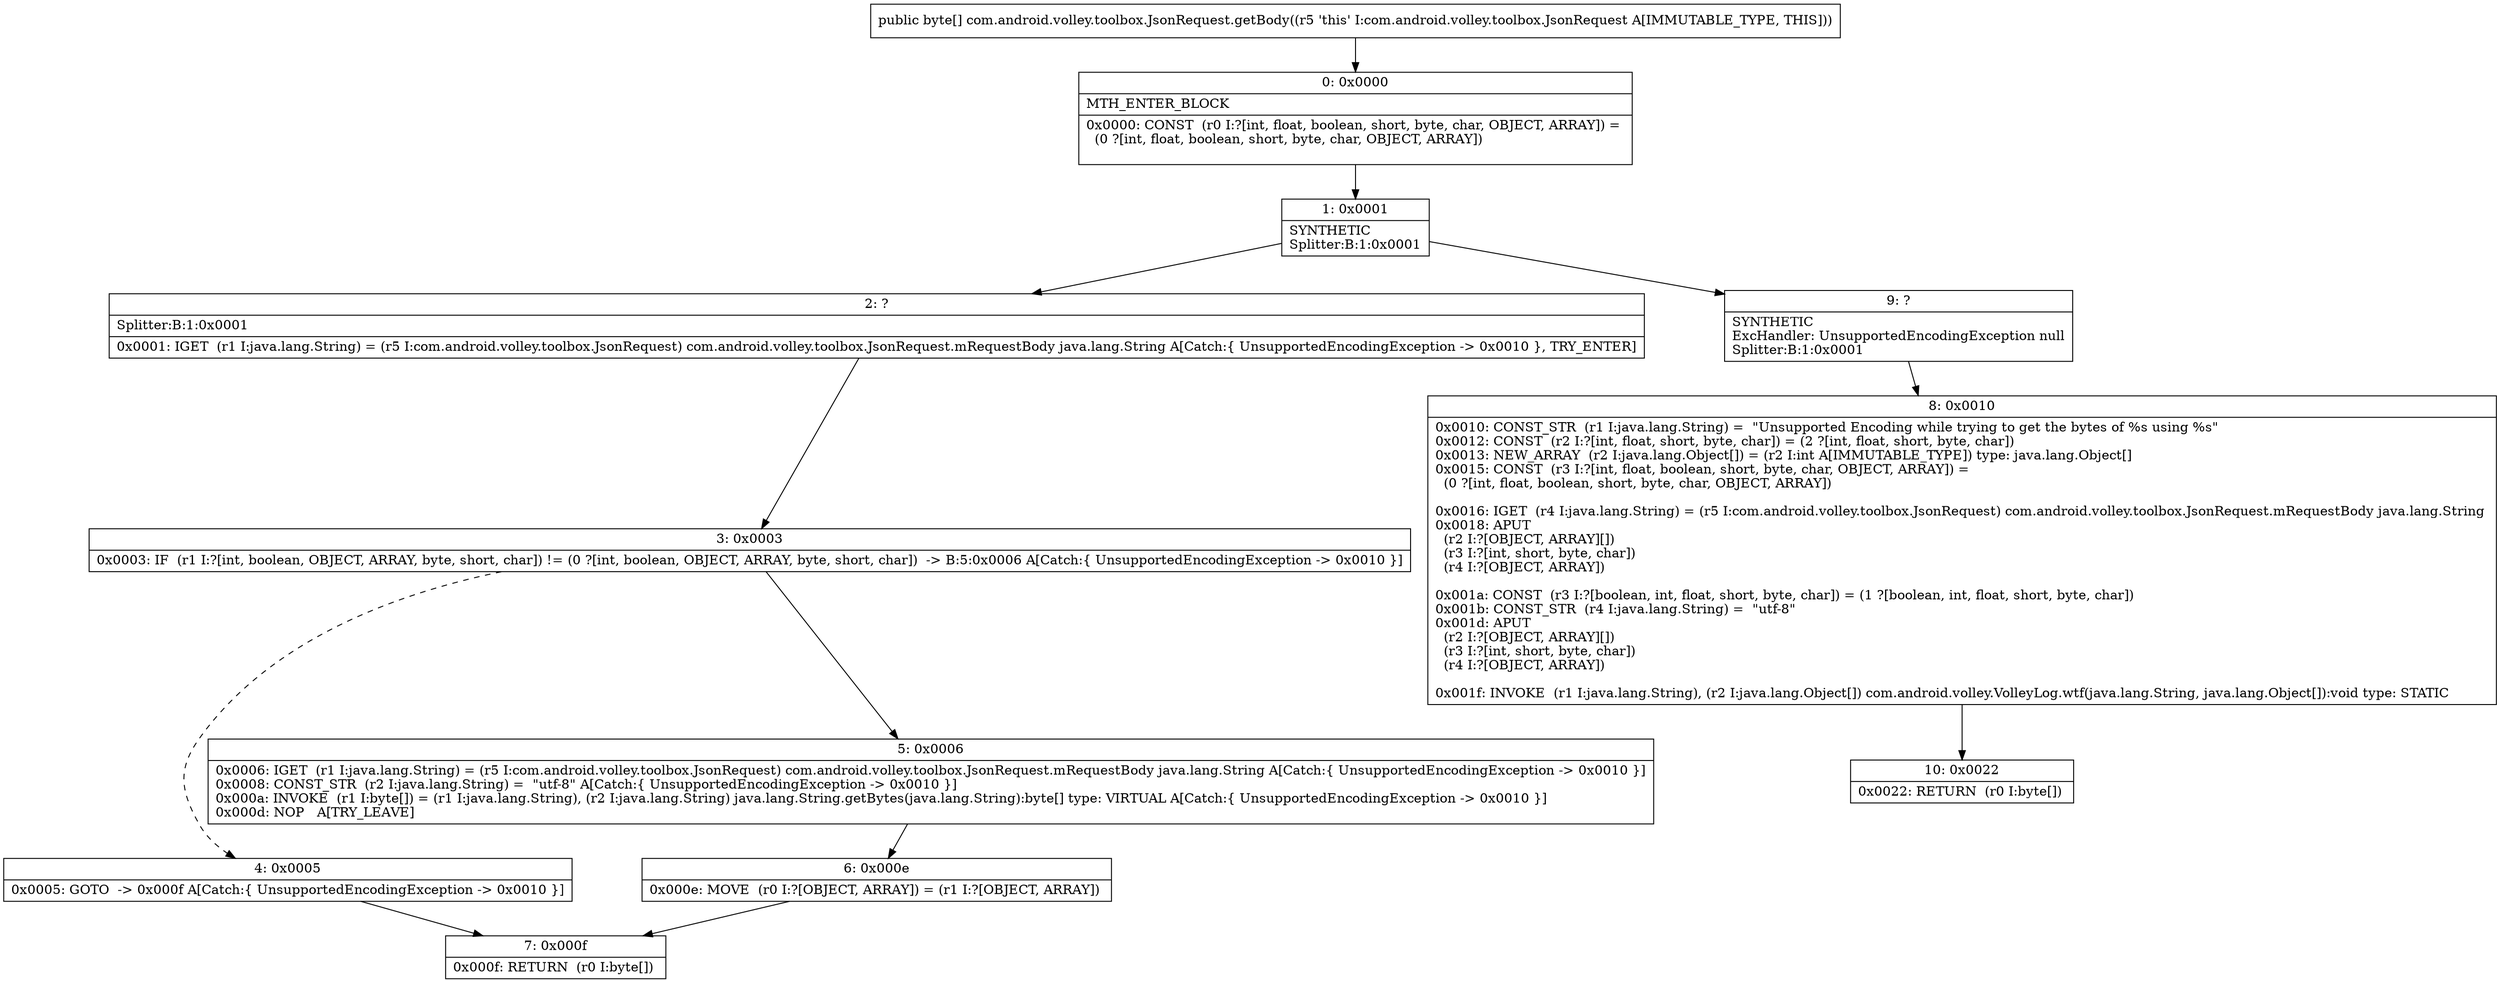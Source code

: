 digraph "CFG forcom.android.volley.toolbox.JsonRequest.getBody()[B" {
Node_0 [shape=record,label="{0\:\ 0x0000|MTH_ENTER_BLOCK\l|0x0000: CONST  (r0 I:?[int, float, boolean, short, byte, char, OBJECT, ARRAY]) = \l  (0 ?[int, float, boolean, short, byte, char, OBJECT, ARRAY])\l \l}"];
Node_1 [shape=record,label="{1\:\ 0x0001|SYNTHETIC\lSplitter:B:1:0x0001\l}"];
Node_2 [shape=record,label="{2\:\ ?|Splitter:B:1:0x0001\l|0x0001: IGET  (r1 I:java.lang.String) = (r5 I:com.android.volley.toolbox.JsonRequest) com.android.volley.toolbox.JsonRequest.mRequestBody java.lang.String A[Catch:\{ UnsupportedEncodingException \-\> 0x0010 \}, TRY_ENTER]\l}"];
Node_3 [shape=record,label="{3\:\ 0x0003|0x0003: IF  (r1 I:?[int, boolean, OBJECT, ARRAY, byte, short, char]) != (0 ?[int, boolean, OBJECT, ARRAY, byte, short, char])  \-\> B:5:0x0006 A[Catch:\{ UnsupportedEncodingException \-\> 0x0010 \}]\l}"];
Node_4 [shape=record,label="{4\:\ 0x0005|0x0005: GOTO  \-\> 0x000f A[Catch:\{ UnsupportedEncodingException \-\> 0x0010 \}]\l}"];
Node_5 [shape=record,label="{5\:\ 0x0006|0x0006: IGET  (r1 I:java.lang.String) = (r5 I:com.android.volley.toolbox.JsonRequest) com.android.volley.toolbox.JsonRequest.mRequestBody java.lang.String A[Catch:\{ UnsupportedEncodingException \-\> 0x0010 \}]\l0x0008: CONST_STR  (r2 I:java.lang.String) =  \"utf\-8\" A[Catch:\{ UnsupportedEncodingException \-\> 0x0010 \}]\l0x000a: INVOKE  (r1 I:byte[]) = (r1 I:java.lang.String), (r2 I:java.lang.String) java.lang.String.getBytes(java.lang.String):byte[] type: VIRTUAL A[Catch:\{ UnsupportedEncodingException \-\> 0x0010 \}]\l0x000d: NOP   A[TRY_LEAVE]\l}"];
Node_6 [shape=record,label="{6\:\ 0x000e|0x000e: MOVE  (r0 I:?[OBJECT, ARRAY]) = (r1 I:?[OBJECT, ARRAY]) \l}"];
Node_7 [shape=record,label="{7\:\ 0x000f|0x000f: RETURN  (r0 I:byte[]) \l}"];
Node_8 [shape=record,label="{8\:\ 0x0010|0x0010: CONST_STR  (r1 I:java.lang.String) =  \"Unsupported Encoding while trying to get the bytes of %s using %s\" \l0x0012: CONST  (r2 I:?[int, float, short, byte, char]) = (2 ?[int, float, short, byte, char]) \l0x0013: NEW_ARRAY  (r2 I:java.lang.Object[]) = (r2 I:int A[IMMUTABLE_TYPE]) type: java.lang.Object[] \l0x0015: CONST  (r3 I:?[int, float, boolean, short, byte, char, OBJECT, ARRAY]) = \l  (0 ?[int, float, boolean, short, byte, char, OBJECT, ARRAY])\l \l0x0016: IGET  (r4 I:java.lang.String) = (r5 I:com.android.volley.toolbox.JsonRequest) com.android.volley.toolbox.JsonRequest.mRequestBody java.lang.String \l0x0018: APUT  \l  (r2 I:?[OBJECT, ARRAY][])\l  (r3 I:?[int, short, byte, char])\l  (r4 I:?[OBJECT, ARRAY])\l \l0x001a: CONST  (r3 I:?[boolean, int, float, short, byte, char]) = (1 ?[boolean, int, float, short, byte, char]) \l0x001b: CONST_STR  (r4 I:java.lang.String) =  \"utf\-8\" \l0x001d: APUT  \l  (r2 I:?[OBJECT, ARRAY][])\l  (r3 I:?[int, short, byte, char])\l  (r4 I:?[OBJECT, ARRAY])\l \l0x001f: INVOKE  (r1 I:java.lang.String), (r2 I:java.lang.Object[]) com.android.volley.VolleyLog.wtf(java.lang.String, java.lang.Object[]):void type: STATIC \l}"];
Node_9 [shape=record,label="{9\:\ ?|SYNTHETIC\lExcHandler: UnsupportedEncodingException null\lSplitter:B:1:0x0001\l}"];
Node_10 [shape=record,label="{10\:\ 0x0022|0x0022: RETURN  (r0 I:byte[]) \l}"];
MethodNode[shape=record,label="{public byte[] com.android.volley.toolbox.JsonRequest.getBody((r5 'this' I:com.android.volley.toolbox.JsonRequest A[IMMUTABLE_TYPE, THIS])) }"];
MethodNode -> Node_0;
Node_0 -> Node_1;
Node_1 -> Node_2;
Node_1 -> Node_9;
Node_2 -> Node_3;
Node_3 -> Node_4[style=dashed];
Node_3 -> Node_5;
Node_4 -> Node_7;
Node_5 -> Node_6;
Node_6 -> Node_7;
Node_8 -> Node_10;
Node_9 -> Node_8;
}

